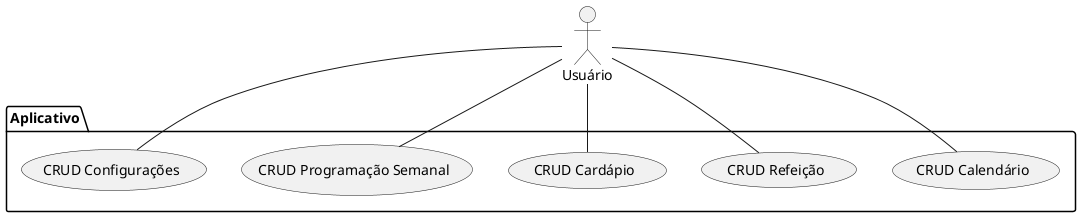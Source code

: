 @startuml

:Usuário: 
package Aplicativo{

usecase (CRUD Calendário) as cale
usecase (CRUD Refeição) as refe
usecase (CRUD Cardápio) as card
Usecase (CRUD Programação Semanal) as prog
usecase (CRUD Configurações) as conf 
}
Usuário -- cale
Usuário -- refe
Usuário -- card
Usuário -- prog
Usuário -- conf

@enduml